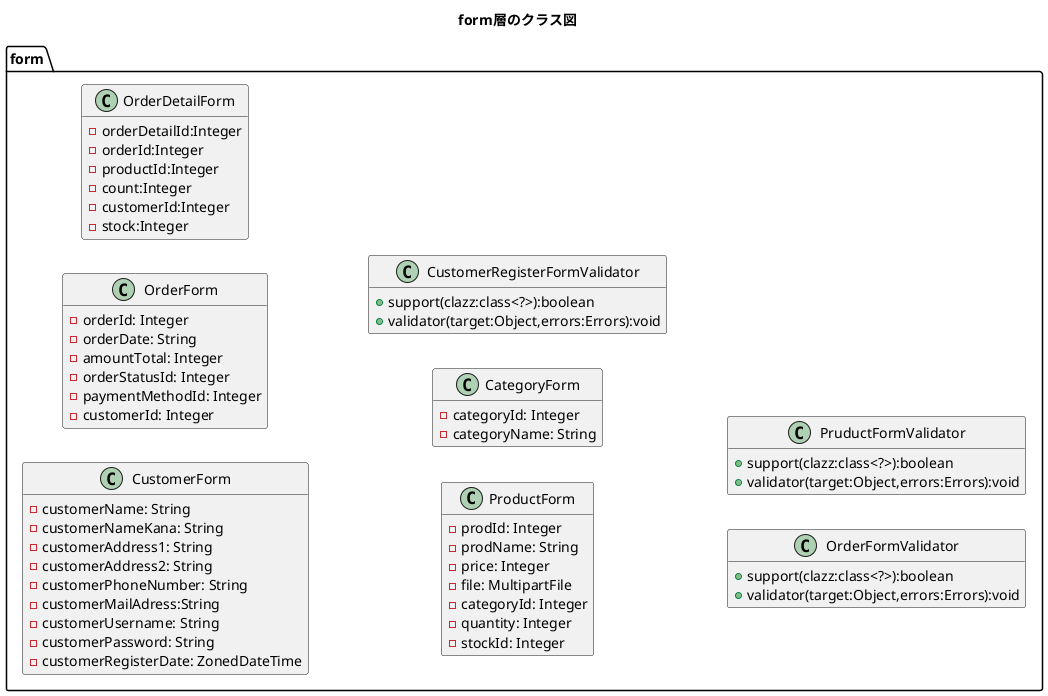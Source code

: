 @startuml
title form層のクラス図
hide empty members
left to right direction

package form{

    class CustomerForm{
        -customerName: String
        -customerNameKana: String
        -customerAddress1: String
        -customerAddress2: String
        -customerPhoneNumber: String
        -customerMailAdress:String
        -customerUsername: String
        -customerPassword: String
        -customerRegisterDate: ZonedDateTime
    }

    class OrderForm{
        -orderId: Integer
        -orderDate: String
        -amountTotal: Integer
        -orderStatusId: Integer
        -paymentMethodId: Integer
        -customerId: Integer
    }

    class OrderDetailForm{
      -orderDetailId:Integer
      -orderId:Integer
      -productId:Integer
      -count:Integer
      -customerId:Integer
      -stock:Integer
    }

    class ProductForm{
        -prodId: Integer
        -prodName: String
        -price: Integer
        -file: MultipartFile
        -categoryId: Integer
        -quantity: Integer
        -stockId: Integer
    }
    
    class CategoryForm{
        -categoryId: Integer
        -categoryName: String
    }
	

    class CustomerRegisterFormValidator{
		+support(clazz:class<?>):boolean
		+validator(target:Object,errors:Errors):void
    }
    
    class OrderFormValidator{
		+support(clazz:class<?>):boolean
		+validator(target:Object,errors:Errors):void
    }
    
    class PruductFormValidator{
		+support(clazz:class<?>):boolean
		+validator(target:Object,errors:Errors):void
    }

}
@enduml



